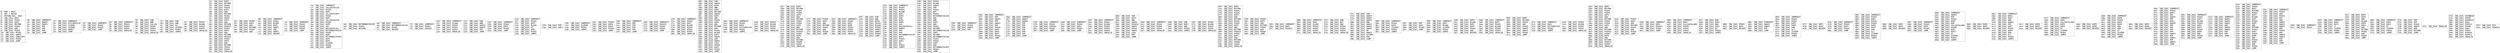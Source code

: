 digraph "graph.cfg.gv" {
	subgraph global {
		node [fontname=Courier fontsize=30.0 rank=same shape=box]
		block_0 [label="0: %00 = #0x1\l2: %01 = #0x40\l4: MSTORE(%01, %00)\l5: [NO_SSA] DUP1\l6: [NO_SSA] PUSH1\l8: [NO_SSA] DUP2\l9: [NO_SSA] MSTORE\la: [NO_SSA] PUSH1\lc: [NO_SSA] ADD\ld: [NO_SSA] PUSH2\l10: [NO_SSA] PUSH1\l12: [NO_SSA] SWAP2\l13: [NO_SSA] CODECOPY\l14: [NO_SSA] PUSH2\l17: [NO_SSA] JUMP\l"]
		block_18 [label="18: [NO_SSA] JUMPDEST\l19: [NO_SSA] SWAP4\l1a: [NO_SSA] SWAP3\l1b: [NO_SSA] POP\l1c: [NO_SSA] POP\l1d: [NO_SSA] POP\l1e: [NO_SSA] JUMP\l"]
		block_1f [label="1f: [NO_SSA] JUMPDEST\l20: [NO_SSA] EXTCODESIZE\l21: [NO_SSA] ISZERO\l22: [NO_SSA] ISZERO\l23: [NO_SSA] SWAP1\l24: [NO_SSA] JUMP\l"]
		block_25 [label="25: [NO_SSA] JUMPDEST\l26: [NO_SSA] PUSH2\l29: [NO_SSA] PUSH2\l2c: [NO_SSA] JUMP\l"]
		block_2d [label="2d: [NO_SSA] JUMPDEST\l2e: [NO_SSA] PUSH1\l30: [NO_SSA] PUSH1\l32: [NO_SSA] PUSH1\l34: [NO_SSA] INVALID\l"]
		block_35 [label="35: [NO_SSA] SUB\l36: [NO_SSA] AND\l37: [NO_SSA] CALLER\l38: [NO_SSA] PUSH1\l3a: [NO_SSA] PUSH1\l3c: [NO_SSA] PUSH1\l3e: [NO_SSA] INVALID\l"]
		block_3f [label="3f: [NO_SSA] SUB\l40: [NO_SSA] AND\l41: [NO_SSA] EQ\l42: [NO_SSA] ISZERO\l43: [NO_SSA] PUSH2\l46: [NO_SSA] JUMPI\l"]
		block_47 [label="47: [NO_SSA] PUSH1\l49: [NO_SSA] MLOAD\l4a: [NO_SSA] PUSH3\l4e: [NO_SSA] PUSH1\l50: [NO_SSA] INVALID\l"]
		block_51 [label="51: [NO_SSA] DUP2\l52: [NO_SSA] MSTORE\l53: [NO_SSA] PUSH1\l55: [NO_SSA] PUSH1\l57: [NO_SSA] DUP3\l58: [NO_SSA] ADD\l59: [NO_SSA] MSTORE\l5a: [NO_SSA] PUSH1\l5c: [NO_SSA] PUSH1\l5e: [NO_SSA] DUP3\l5f: [NO_SSA] ADD\l60: [NO_SSA] MSTORE\l61: [NO_SSA] PUSH32\l82: [NO_SSA] PUSH1\l84: [NO_SSA] DUP3\l85: [NO_SSA] ADD\l86: [NO_SSA] MSTORE\l87: [NO_SSA] PUSH32\la8: [NO_SSA] PUSH1\laa: [NO_SSA] DUP3\lab: [NO_SSA] ADD\lac: [NO_SSA] MSTORE\lad: [NO_SSA] PUSH2\lb0: [NO_SSA] PUSH1\lb2: [NO_SSA] INVALID\l"]
		block_b3 [label="b3: [NO_SSA] PUSH1\lb5: [NO_SSA] DUP3\lb6: [NO_SSA] ADD\lb7: [NO_SSA] MSTORE\lb8: [NO_SSA] PUSH1\lba: [NO_SSA] ADD\l"]
		block_bb [label="bb: [NO_SSA] JUMPDEST\lbc: [NO_SSA] PUSH1\lbe: [NO_SSA] MLOAD\lbf: [NO_SSA] DUP1\lc0: [NO_SSA] SWAP2\lc1: [NO_SSA] SUB\lc2: [NO_SSA] SWAP1\lc3: [NO_SSA] REVERT\l"]
		block_c4 [label="c4: [NO_SSA] JUMPDEST\lc5: [NO_SSA] PUSH1\lc7: [NO_SSA] PUSH2\lca: [NO_SSA] PUSH2\lcd: [NO_SSA] JUMP\l"]
		block_ce [label="ce: [NO_SSA] JUMPDEST\lcf: [NO_SSA] CALLDATASIZE\ld0: [NO_SSA] PUSH1\ld2: [NO_SSA] DUP1\ld3: [NO_SSA] CALLDATACOPY\ld4: [NO_SSA] PUSH1\ld6: [NO_SSA] DUP1\ld7: [NO_SSA] CALLDATASIZE\ld8: [NO_SSA] PUSH1\lda: [NO_SSA] DUP5\ldb: [NO_SSA] GAS\ldc: [NO_SSA] DELEGATECALL\ldd: [NO_SSA] RETURNDATASIZE\lde: [NO_SSA] PUSH1\le0: [NO_SSA] DUP1\le1: [NO_SSA] RETURNDATACOPY\le2: [NO_SSA] DUP1\le3: [NO_SSA] DUP1\le4: [NO_SSA] ISZERO\le5: [NO_SSA] PUSH2\le8: [NO_SSA] JUMPI\l"]
		block_e9 [label="e9: [NO_SSA] RETURNDATASIZE\lea: [NO_SSA] PUSH1\lec: [NO_SSA] RETURN\l"]
		block_ed [label="ed: [NO_SSA] JUMPDEST\lee: [NO_SSA] RETURNDATASIZE\lef: [NO_SSA] PUSH1\lf1: [NO_SSA] REVERT\l"]
		block_f2 [label="f2: [NO_SSA] JUMPDEST\lf3: [NO_SSA] PUSH1\lf5: [NO_SSA] PUSH32\l"]
		block_116 [label="116: [NO_SSA] JUMPDEST\l117: [NO_SSA] SLOAD\l118: [NO_SSA] PUSH1\l11a: [NO_SSA] PUSH1\l11c: [NO_SSA] PUSH1\l11e: [NO_SSA] INVALID\l"]
		block_11f [label="11f: [NO_SSA] SUB\l120: [NO_SSA] AND\l121: [NO_SSA] SWAP2\l122: [NO_SSA] SWAP1\l123: [NO_SSA] POP\l124: [NO_SSA] JUMP\l"]
		block_125 [label="125: [NO_SSA] JUMPDEST\l126: [NO_SSA] PUSH2\l129: [NO_SSA] DUP4\l12a: [NO_SSA] PUSH2\l12d: [NO_SSA] JUMP\l"]
		block_12e [label="12e: [NO_SSA] JUMPDEST\l12f: [NO_SSA] PUSH1\l131: [NO_SSA] DUP3\l132: [NO_SSA] MLOAD\l133: [NO_SSA] GT\l134: [NO_SSA] DUP1\l135: [NO_SSA] PUSH2\l138: [NO_SSA] JUMPI\l"]
		block_139 [label="139: [NO_SSA] POP\l13a: [NO_SSA] DUP1\l"]
		block_13b [label="13b: [NO_SSA] JUMPDEST\l13c: [NO_SSA] ISZERO\l13d: [NO_SSA] PUSH2\l140: [NO_SSA] JUMPI\l"]
		block_141 [label="141: [NO_SSA] PUSH2\l144: [NO_SSA] DUP4\l145: [NO_SSA] DUP4\l146: [NO_SSA] PUSH2\l149: [NO_SSA] JUMP\l"]
		block_14a [label="14a: [NO_SSA] JUMPDEST\l14b: [NO_SSA] POP\l14c: [NO_SSA] POP\l14d: [NO_SSA] POP\l14e: [NO_SSA] POP\l14f: [NO_SSA] JUMP\l"]
		block_150 [label="150: [NO_SSA] JUMPDEST\l151: [NO_SSA] PUSH32\l172: [NO_SSA] PUSH2\l175: [NO_SSA] PUSH2\l178: [NO_SSA] JUMP\l"]
		block_179 [label="179: [NO_SSA] JUMPDEST\l17a: [NO_SSA] PUSH1\l17c: [NO_SSA] DUP1\l17d: [NO_SSA] MLOAD\l17e: [NO_SSA] PUSH1\l180: [NO_SSA] PUSH1\l182: [NO_SSA] PUSH1\l184: [NO_SSA] INVALID\l"]
		block_185 [label="185: [NO_SSA] SUB\l186: [NO_SSA] SWAP3\l187: [NO_SSA] DUP4\l188: [NO_SSA] AND\l189: [NO_SSA] DUP2\l18a: [NO_SSA] MSTORE\l18b: [NO_SSA] SWAP2\l18c: [NO_SSA] DUP5\l18d: [NO_SSA] AND\l18e: [NO_SSA] PUSH1\l190: [NO_SSA] DUP4\l191: [NO_SSA] ADD\l192: [NO_SSA] MSTORE\l193: [NO_SSA] ADD\l194: [NO_SSA] PUSH1\l196: [NO_SSA] MLOAD\l197: [NO_SSA] DUP1\l198: [NO_SSA] SWAP2\l199: [NO_SSA] SUB\l19a: [NO_SSA] SWAP1\l19b: [NO_SSA] LOG1\l19c: [NO_SSA] PUSH2\l19f: [NO_SSA] DUP2\l1a0: [NO_SSA] PUSH2\l1a3: [NO_SSA] JUMP\l"]
		block_1a4 [label="1a4: [NO_SSA] JUMPDEST\l1a5: [NO_SSA] PUSH1\l1a7: [NO_SSA] DUP4\l1a8: [NO_SSA] EXTCODESIZE\l1a9: [NO_SSA] PUSH2\l1ac: [NO_SSA] JUMPI\l"]
		block_1ad [label="1ad: [NO_SSA] PUSH1\l1af: [NO_SSA] MLOAD\l1b0: [NO_SSA] PUSH3\l1b4: [NO_SSA] PUSH1\l1b6: [NO_SSA] INVALID\l"]
		block_1b7 [label="1b7: [NO_SSA] DUP2\l1b8: [NO_SSA] MSTORE\l1b9: [NO_SSA] PUSH1\l1bb: [NO_SSA] PUSH1\l1bd: [NO_SSA] DUP3\l1be: [NO_SSA] ADD\l1bf: [NO_SSA] MSTORE\l1c0: [NO_SSA] PUSH1\l1c2: [NO_SSA] PUSH1\l1c4: [NO_SSA] DUP3\l1c5: [NO_SSA] ADD\l1c6: [NO_SSA] MSTORE\l1c7: [NO_SSA] PUSH32\l1e8: [NO_SSA] PUSH1\l1ea: [NO_SSA] DUP3\l1eb: [NO_SSA] ADD\l1ec: [NO_SSA] MSTORE\l1ed: [NO_SSA] PUSH6\l1f4: [NO_SSA] PUSH1\l1f6: [NO_SSA] INVALID\l"]
		block_1f7 [label="1f7: [NO_SSA] PUSH1\l1f9: [NO_SSA] DUP3\l1fa: [NO_SSA] ADD\l1fb: [NO_SSA] MSTORE\l1fc: [NO_SSA] PUSH1\l1fe: [NO_SSA] ADD\l1ff: [NO_SSA] PUSH2\l202: [NO_SSA] JUMP\l"]
		block_203 [label="203: [NO_SSA] JUMPDEST\l204: [NO_SSA] PUSH1\l206: [NO_SSA] DUP1\l207: [NO_SSA] DUP6\l208: [NO_SSA] PUSH1\l20a: [NO_SSA] PUSH1\l20c: [NO_SSA] PUSH1\l20e: [NO_SSA] INVALID\l"]
		block_20f [label="20f: [NO_SSA] SUB\l210: [NO_SSA] AND\l211: [NO_SSA] DUP6\l212: [NO_SSA] PUSH1\l214: [NO_SSA] MLOAD\l215: [NO_SSA] PUSH2\l218: [NO_SSA] SWAP2\l219: [NO_SSA] SWAP1\l21a: [NO_SSA] PUSH2\l21d: [NO_SSA] JUMP\l"]
		block_21e [label="21e: [NO_SSA] JUMPDEST\l21f: [NO_SSA] PUSH1\l221: [NO_SSA] PUSH1\l223: [NO_SSA] MLOAD\l224: [NO_SSA] DUP1\l225: [NO_SSA] DUP4\l226: [NO_SSA] SUB\l227: [NO_SSA] DUP2\l228: [NO_SSA] DUP6\l229: [NO_SSA] GAS\l22a: [NO_SSA] DELEGATECALL\l22b: [NO_SSA] SWAP2\l22c: [NO_SSA] POP\l22d: [NO_SSA] POP\l22e: [NO_SSA] RETURNDATASIZE\l22f: [NO_SSA] DUP1\l230: [NO_SSA] PUSH1\l232: [NO_SSA] DUP2\l233: [NO_SSA] EQ\l234: [NO_SSA] PUSH2\l237: [NO_SSA] JUMPI\l"]
		block_238 [label="238: [NO_SSA] PUSH1\l23a: [NO_SSA] MLOAD\l23b: [NO_SSA] SWAP2\l23c: [NO_SSA] POP\l23d: [NO_SSA] PUSH1\l23f: [NO_SSA] NOT\l240: [NO_SSA] PUSH1\l242: [NO_SSA] RETURNDATASIZE\l243: [NO_SSA] ADD\l244: [NO_SSA] AND\l245: [NO_SSA] DUP3\l246: [NO_SSA] ADD\l247: [NO_SSA] PUSH1\l249: [NO_SSA] MSTORE\l24a: [NO_SSA] RETURNDATASIZE\l24b: [NO_SSA] DUP3\l24c: [NO_SSA] MSTORE\l24d: [NO_SSA] RETURNDATASIZE\l24e: [NO_SSA] PUSH1\l250: [NO_SSA] PUSH1\l252: [NO_SSA] DUP5\l253: [NO_SSA] ADD\l254: [NO_SSA] RETURNDATACOPY\l255: [NO_SSA] PUSH2\l258: [NO_SSA] JUMP\l"]
		block_259 [label="259: [NO_SSA] JUMPDEST\l25a: [NO_SSA] PUSH1\l25c: [NO_SSA] SWAP2\l25d: [NO_SSA] POP\l"]
		block_25e [label="25e: [NO_SSA] JUMPDEST\l25f: [NO_SSA] POP\l260: [NO_SSA] SWAP2\l261: [NO_SSA] POP\l262: [NO_SSA] SWAP2\l263: [NO_SSA] POP\l264: [NO_SSA] PUSH2\l267: [NO_SSA] DUP3\l268: [NO_SSA] DUP3\l269: [NO_SSA] DUP7\l26a: [NO_SSA] PUSH2\l26d: [NO_SSA] JUMP\l"]
		block_26e [label="26e: [NO_SSA] JUMPDEST\l26f: [NO_SSA] SWAP7\l270: [NO_SSA] SWAP6\l271: [NO_SSA] POP\l272: [NO_SSA] POP\l273: [NO_SSA] POP\l274: [NO_SSA] POP\l275: [NO_SSA] POP\l276: [NO_SSA] POP\l277: [NO_SSA] JUMP\l"]
		block_278 [label="278: [NO_SSA] JUMPDEST\l279: [NO_SSA] PUSH1\l27b: [NO_SSA] PUSH32\l29c: [NO_SSA] PUSH2\l29f: [NO_SSA] JUMP\l"]
		block_2a0 [label="2a0: [NO_SSA] JUMPDEST\l2a1: [NO_SSA] PUSH2\l2a4: [NO_SSA] DUP2\l2a5: [NO_SSA] PUSH2\l2a8: [NO_SSA] JUMP\l"]
		block_2a9 [label="2a9: [NO_SSA] JUMPDEST\l2aa: [NO_SSA] PUSH1\l2ac: [NO_SSA] MLOAD\l2ad: [NO_SSA] PUSH1\l2af: [NO_SSA] PUSH1\l2b1: [NO_SSA] PUSH1\l2b3: [NO_SSA] INVALID\l"]
		block_2b4 [label="2b4: [NO_SSA] SUB\l2b5: [NO_SSA] DUP3\l2b6: [NO_SSA] AND\l2b7: [NO_SSA] SWAP1\l2b8: [NO_SSA] PUSH32\l2d9: [NO_SSA] SWAP1\l2da: [NO_SSA] PUSH1\l2dc: [NO_SSA] SWAP1\l2dd: [NO_SSA] LOG2\l2de: [NO_SSA] POP\l2df: [NO_SSA] JUMP\l"]
		block_2e0 [label="2e0: [NO_SSA] JUMPDEST\l2e1: [NO_SSA] PUSH1\l2e3: [NO_SSA] PUSH1\l2e5: [NO_SSA] PUSH1\l2e7: [NO_SSA] INVALID\l"]
		block_2e8 [label="2e8: [NO_SSA] SUB\l2e9: [NO_SSA] DUP2\l2ea: [NO_SSA] AND\l2eb: [NO_SSA] PUSH2\l2ee: [NO_SSA] JUMPI\l"]
		block_2ef [label="2ef: [NO_SSA] PUSH1\l2f1: [NO_SSA] MLOAD\l2f2: [NO_SSA] PUSH3\l2f6: [NO_SSA] PUSH1\l2f8: [NO_SSA] INVALID\l"]
		block_2f9 [label="2f9: [NO_SSA] DUP2\l2fa: [NO_SSA] MSTORE\l2fb: [NO_SSA] PUSH1\l2fd: [NO_SSA] PUSH1\l2ff: [NO_SSA] DUP3\l300: [NO_SSA] ADD\l301: [NO_SSA] MSTORE\l302: [NO_SSA] PUSH1\l304: [NO_SSA] PUSH1\l306: [NO_SSA] DUP3\l307: [NO_SSA] ADD\l308: [NO_SSA] MSTORE\l309: [NO_SSA] PUSH32\l32a: [NO_SSA] PUSH1\l32c: [NO_SSA] DUP3\l32d: [NO_SSA] ADD\l32e: [NO_SSA] MSTORE\l32f: [NO_SSA] PUSH6\l336: [NO_SSA] PUSH1\l338: [NO_SSA] INVALID\l"]
		block_339 [label="339: [NO_SSA] PUSH1\l33b: [NO_SSA] DUP3\l33c: [NO_SSA] ADD\l33d: [NO_SSA] MSTORE\l33e: [NO_SSA] PUSH1\l340: [NO_SSA] ADD\l341: [NO_SSA] PUSH2\l344: [NO_SSA] JUMP\l"]
		block_345 [label="345: [NO_SSA] JUMPDEST\l346: [NO_SSA] DUP1\l347: [NO_SSA] PUSH32\l"]
		block_368 [label="368: [NO_SSA] JUMPDEST\l369: [NO_SSA] DUP1\l36a: [NO_SSA] SLOAD\l36b: [NO_SSA] PUSH1\l36d: [NO_SSA] PUSH1\l36f: [NO_SSA] PUSH1\l371: [NO_SSA] INVALID\l"]
		block_372 [label="372: [NO_SSA] SUB\l373: [NO_SSA] NOT\l374: [NO_SSA] AND\l375: [NO_SSA] PUSH1\l377: [NO_SSA] PUSH1\l379: [NO_SSA] PUSH1\l37b: [NO_SSA] INVALID\l"]
		block_37c [label="37c: [NO_SSA] SUB\l37d: [NO_SSA] SWAP3\l37e: [NO_SSA] SWAP1\l37f: [NO_SSA] SWAP3\l380: [NO_SSA] AND\l381: [NO_SSA] SWAP2\l382: [NO_SSA] SWAP1\l383: [NO_SSA] SWAP2\l384: [NO_SSA] OR\l385: [NO_SSA] SWAP1\l386: [NO_SSA] SSTORE\l387: [NO_SSA] POP\l388: [NO_SSA] JUMP\l"]
		block_389 [label="389: [NO_SSA] JUMPDEST\l38a: [NO_SSA] PUSH1\l38c: [NO_SSA] DUP4\l38d: [NO_SSA] ISZERO\l38e: [NO_SSA] PUSH2\l391: [NO_SSA] JUMPI\l"]
		block_392 [label="392: [NO_SSA] POP\l393: [NO_SSA] DUP2\l394: [NO_SSA] PUSH2\l397: [NO_SSA] JUMP\l"]
		block_398 [label="398: [NO_SSA] JUMPDEST\l399: [NO_SSA] DUP3\l39a: [NO_SSA] MLOAD\l39b: [NO_SSA] ISZERO\l39c: [NO_SSA] PUSH2\l39f: [NO_SSA] JUMPI\l"]
		block_3a0 [label="3a0: [NO_SSA] DUP3\l3a1: [NO_SSA] MLOAD\l3a2: [NO_SSA] DUP1\l3a3: [NO_SSA] DUP5\l3a4: [NO_SSA] PUSH1\l3a6: [NO_SSA] ADD\l3a7: [NO_SSA] REVERT\l"]
		block_3a8 [label="3a8: [NO_SSA] JUMPDEST\l3a9: [NO_SSA] DUP2\l3aa: [NO_SSA] PUSH1\l3ac: [NO_SSA] MLOAD\l3ad: [NO_SSA] PUSH3\l3b1: [NO_SSA] PUSH1\l3b3: [NO_SSA] INVALID\l"]
		block_3b4 [label="3b4: [NO_SSA] DUP2\l3b5: [NO_SSA] MSTORE\l3b6: [NO_SSA] PUSH1\l3b8: [NO_SSA] ADD\l3b9: [NO_SSA] PUSH2\l3bc: [NO_SSA] SWAP2\l3bd: [NO_SSA] SWAP1\l3be: [NO_SSA] PUSH2\l3c1: [NO_SSA] JUMP\l"]
		block_3c2 [label="3c2: [NO_SSA] JUMPDEST\l3c3: [NO_SSA] DUP1\l3c4: [NO_SSA] EXTCODESIZE\l3c5: [NO_SSA] PUSH2\l3c8: [NO_SSA] JUMPI\l"]
		block_3c9 [label="3c9: [NO_SSA] PUSH1\l3cb: [NO_SSA] MLOAD\l3cc: [NO_SSA] PUSH3\l3d0: [NO_SSA] PUSH1\l3d2: [NO_SSA] INVALID\l"]
		block_3d3 [label="3d3: [NO_SSA] DUP2\l3d4: [NO_SSA] MSTORE\l3d5: [NO_SSA] PUSH1\l3d7: [NO_SSA] PUSH1\l3d9: [NO_SSA] DUP3\l3da: [NO_SSA] ADD\l3db: [NO_SSA] MSTORE\l3dc: [NO_SSA] PUSH1\l3de: [NO_SSA] PUSH1\l3e0: [NO_SSA] DUP3\l3e1: [NO_SSA] ADD\l3e2: [NO_SSA] MSTORE\l3e3: [NO_SSA] PUSH32\l404: [NO_SSA] PUSH1\l406: [NO_SSA] DUP3\l407: [NO_SSA] ADD\l408: [NO_SSA] MSTORE\l409: [NO_SSA] PUSH13\l417: [NO_SSA] PUSH1\l419: [NO_SSA] INVALID\l"]
		block_41a [label="41a: [NO_SSA] PUSH1\l41c: [NO_SSA] DUP3\l41d: [NO_SSA] ADD\l41e: [NO_SSA] MSTORE\l41f: [NO_SSA] PUSH1\l421: [NO_SSA] ADD\l422: [NO_SSA] PUSH2\l425: [NO_SSA] JUMP\l"]
		block_426 [label="426: [NO_SSA] JUMPDEST\l427: [NO_SSA] DUP1\l428: [NO_SSA] PUSH32\l449: [NO_SSA] PUSH2\l44c: [NO_SSA] JUMP\l"]
		block_44d [label="44d: [NO_SSA] JUMPDEST\l44e: [NO_SSA] DUP1\l44f: [NO_SSA] CALLDATALOAD\l450: [NO_SSA] PUSH1\l452: [NO_SSA] PUSH1\l454: [NO_SSA] PUSH1\l456: [NO_SSA] INVALID\l"]
		block_457 [label="457: [NO_SSA] SUB\l458: [NO_SSA] DUP2\l459: [NO_SSA] AND\l45a: [NO_SSA] DUP2\l45b: [NO_SSA] EQ\l45c: [NO_SSA] PUSH2\l45f: [NO_SSA] JUMPI\l"]
		block_460 [label="460: [NO_SSA] PUSH1\l462: [NO_SSA] DUP1\l463: [NO_SSA] REVERT\l"]
		block_464 [label="464: [NO_SSA] JUMPDEST\l465: [NO_SSA] SWAP2\l466: [NO_SSA] SWAP1\l467: [NO_SSA] POP\l468: [NO_SSA] JUMP\l"]
		block_469 [label="469: [NO_SSA] JUMPDEST\l46a: [NO_SSA] PUSH1\l46c: [NO_SSA] PUSH1\l46e: [NO_SSA] DUP3\l46f: [NO_SSA] DUP5\l470: [NO_SSA] SUB\l471: [NO_SSA] SLT\l472: [NO_SSA] ISZERO\l473: [NO_SSA] PUSH2\l476: [NO_SSA] JUMPI\l"]
		block_477 [label="477: [NO_SSA] DUP1\l478: [NO_SSA] DUP2\l479: [NO_SSA] REVERT\l"]
		block_47a [label="47a: [NO_SSA] JUMPDEST\l47b: [NO_SSA] PUSH2\l47e: [NO_SSA] DUP3\l47f: [NO_SSA] PUSH2\l482: [NO_SSA] JUMP\l"]
		block_483 [label="483: [NO_SSA] JUMPDEST\l484: [NO_SSA] PUSH1\l486: [NO_SSA] DUP1\l487: [NO_SSA] PUSH1\l489: [NO_SSA] PUSH1\l48b: [NO_SSA] DUP5\l48c: [NO_SSA] DUP7\l48d: [NO_SSA] SUB\l48e: [NO_SSA] SLT\l48f: [NO_SSA] ISZERO\l490: [NO_SSA] PUSH2\l493: [NO_SSA] JUMPI\l"]
		block_494 [label="494: [NO_SSA] DUP2\l495: [NO_SSA] DUP3\l496: [NO_SSA] REVERT\l"]
		block_497 [label="497: [NO_SSA] JUMPDEST\l498: [NO_SSA] PUSH2\l49b: [NO_SSA] DUP5\l49c: [NO_SSA] PUSH2\l49f: [NO_SSA] JUMP\l"]
		block_4a0 [label="4a0: [NO_SSA] JUMPDEST\l4a1: [NO_SSA] SWAP3\l4a2: [NO_SSA] POP\l4a3: [NO_SSA] PUSH1\l4a5: [NO_SSA] DUP5\l4a6: [NO_SSA] ADD\l4a7: [NO_SSA] CALLDATALOAD\l4a8: [NO_SSA] PUSH8\l4b1: [NO_SSA] DUP1\l4b2: [NO_SSA] DUP3\l4b3: [NO_SSA] GT\l4b4: [NO_SSA] ISZERO\l4b5: [NO_SSA] PUSH2\l4b8: [NO_SSA] JUMPI\l"]
		block_4b9 [label="4b9: [NO_SSA] DUP4\l4ba: [NO_SSA] DUP5\l4bb: [NO_SSA] REVERT\l"]
		block_4bc [label="4bc: [NO_SSA] JUMPDEST\l4bd: [NO_SSA] DUP2\l4be: [NO_SSA] DUP7\l4bf: [NO_SSA] ADD\l4c0: [NO_SSA] SWAP2\l4c1: [NO_SSA] POP\l4c2: [NO_SSA] DUP7\l4c3: [NO_SSA] PUSH1\l4c5: [NO_SSA] DUP4\l4c6: [NO_SSA] ADD\l4c7: [NO_SSA] SLT\l4c8: [NO_SSA] PUSH2\l4cb: [NO_SSA] JUMPI\l"]
		block_4cc [label="4cc: [NO_SSA] DUP4\l4cd: [NO_SSA] DUP5\l4ce: [NO_SSA] REVERT\l"]
		block_4cf [label="4cf: [NO_SSA] JUMPDEST\l4d0: [NO_SSA] DUP2\l4d1: [NO_SSA] CALLDATALOAD\l4d2: [NO_SSA] DUP2\l4d3: [NO_SSA] DUP2\l4d4: [NO_SSA] GT\l4d5: [NO_SSA] ISZERO\l4d6: [NO_SSA] PUSH2\l4d9: [NO_SSA] JUMPI\l"]
		block_4da [label="4da: [NO_SSA] DUP5\l4db: [NO_SSA] DUP6\l4dc: [NO_SSA] REVERT\l"]
		block_4dd [label="4dd: [NO_SSA] JUMPDEST\l4de: [NO_SSA] DUP8\l4df: [NO_SSA] PUSH1\l4e1: [NO_SSA] DUP3\l4e2: [NO_SSA] DUP6\l4e3: [NO_SSA] ADD\l4e4: [NO_SSA] ADD\l4e5: [NO_SSA] GT\l4e6: [NO_SSA] ISZERO\l4e7: [NO_SSA] PUSH2\l4ea: [NO_SSA] JUMPI\l"]
		block_4eb [label="4eb: [NO_SSA] DUP5\l4ec: [NO_SSA] DUP6\l4ed: [NO_SSA] REVERT\l"]
		block_4ee [label="4ee: [NO_SSA] JUMPDEST\l4ef: [NO_SSA] PUSH1\l4f1: [NO_SSA] DUP4\l4f2: [NO_SSA] ADD\l4f3: [NO_SSA] SWAP5\l4f4: [NO_SSA] POP\l4f5: [NO_SSA] DUP1\l4f6: [NO_SSA] SWAP4\l4f7: [NO_SSA] POP\l4f8: [NO_SSA] POP\l4f9: [NO_SSA] POP\l4fa: [NO_SSA] POP\l4fb: [NO_SSA] SWAP3\l4fc: [NO_SSA] POP\l4fd: [NO_SSA] SWAP3\l4fe: [NO_SSA] POP\l4ff: [NO_SSA] SWAP3\l500: [NO_SSA] JUMP\l"]
		block_501 [label="501: [NO_SSA] JUMPDEST\l502: [NO_SSA] PUSH1\l504: [NO_SSA] DUP3\l505: [NO_SSA] MLOAD\l506: [NO_SSA] PUSH2\l509: [NO_SSA] DUP2\l50a: [NO_SSA] DUP5\l50b: [NO_SSA] PUSH1\l50d: [NO_SSA] DUP8\l50e: [NO_SSA] ADD\l50f: [NO_SSA] PUSH2\l512: [NO_SSA] JUMP\l"]
		block_513 [label="513: [NO_SSA] JUMPDEST\l514: [NO_SSA] SWAP2\l515: [NO_SSA] SWAP1\l516: [NO_SSA] SWAP2\l517: [NO_SSA] ADD\l518: [NO_SSA] SWAP3\l519: [NO_SSA] SWAP2\l51a: [NO_SSA] POP\l51b: [NO_SSA] POP\l51c: [NO_SSA] JUMP\l"]
		block_51d [label="51d: [NO_SSA] JUMPDEST\l51e: [NO_SSA] PUSH1\l520: [NO_SSA] DUP2\l521: [NO_SSA] MSTORE\l522: [NO_SSA] PUSH1\l524: [NO_SSA] DUP3\l525: [NO_SSA] MLOAD\l526: [NO_SSA] DUP1\l527: [NO_SSA] PUSH1\l529: [NO_SSA] DUP5\l52a: [NO_SSA] ADD\l52b: [NO_SSA] MSTORE\l52c: [NO_SSA] PUSH2\l52f: [NO_SSA] DUP2\l530: [NO_SSA] PUSH1\l532: [NO_SSA] DUP6\l533: [NO_SSA] ADD\l534: [NO_SSA] PUSH1\l536: [NO_SSA] DUP8\l537: [NO_SSA] ADD\l538: [NO_SSA] PUSH2\l53b: [NO_SSA] JUMP\l"]
		block_53c [label="53c: [NO_SSA] JUMPDEST\l53d: [NO_SSA] PUSH1\l53f: [NO_SSA] ADD\l540: [NO_SSA] PUSH1\l542: [NO_SSA] NOT\l543: [NO_SSA] AND\l544: [NO_SSA] SWAP2\l545: [NO_SSA] SWAP1\l546: [NO_SSA] SWAP2\l547: [NO_SSA] ADD\l548: [NO_SSA] PUSH1\l54a: [NO_SSA] ADD\l54b: [NO_SSA] SWAP3\l54c: [NO_SSA] SWAP2\l54d: [NO_SSA] POP\l54e: [NO_SSA] POP\l54f: [NO_SSA] JUMP\l"]
		block_550 [label="550: [NO_SSA] JUMPDEST\l551: [NO_SSA] PUSH1\l"]
		block_553 [label="553: [NO_SSA] JUMPDEST\l554: [NO_SSA] DUP4\l555: [NO_SSA] DUP2\l556: [NO_SSA] LT\l557: [NO_SSA] ISZERO\l558: [NO_SSA] PUSH2\l55b: [NO_SSA] JUMPI\l"]
		block_55c [label="55c: [NO_SSA] DUP2\l55d: [NO_SSA] DUP2\l55e: [NO_SSA] ADD\l55f: [NO_SSA] MLOAD\l560: [NO_SSA] DUP4\l561: [NO_SSA] DUP3\l562: [NO_SSA] ADD\l563: [NO_SSA] MSTORE\l564: [NO_SSA] PUSH1\l566: [NO_SSA] ADD\l567: [NO_SSA] PUSH2\l56a: [NO_SSA] JUMP\l"]
		block_56b [label="56b: [NO_SSA] JUMPDEST\l56c: [NO_SSA] DUP4\l56d: [NO_SSA] DUP2\l56e: [NO_SSA] GT\l56f: [NO_SSA] ISZERO\l570: [NO_SSA] PUSH2\l573: [NO_SSA] JUMPI\l"]
		block_574 [label="574: [NO_SSA] POP\l575: [NO_SSA] POP\l576: [NO_SSA] PUSH1\l578: [NO_SSA] SWAP2\l579: [NO_SSA] ADD\l57a: [NO_SSA] MSTORE\l57b: [NO_SSA] JUMP\l"]
		block_57c [label="57c: [NO_SSA] INVALID\l"]
		block_57d [label="57d: [NO_SSA] COINBASE\l57e: [NO_SSA] PUSH5\l584: [NO_SSA] GASPRICE\l585: [NO_SSA] SHA3\l586: [NO_SSA] PUSH13\l594: [NO_SSA] PUSH8\l59d: [NO_SSA] SHA3\l59e: [NO_SSA] PUSH7\l5a6: [NO_SSA] PUSH10\l5b1: [NO_SSA] PUSH12\l5be: [NO_SSA] INVALID\l"]
		block_5bf [label="5bf: [NO_SSA] DIV\l5c0: [NO_SSA] PUSH24\l"]
	}
}

